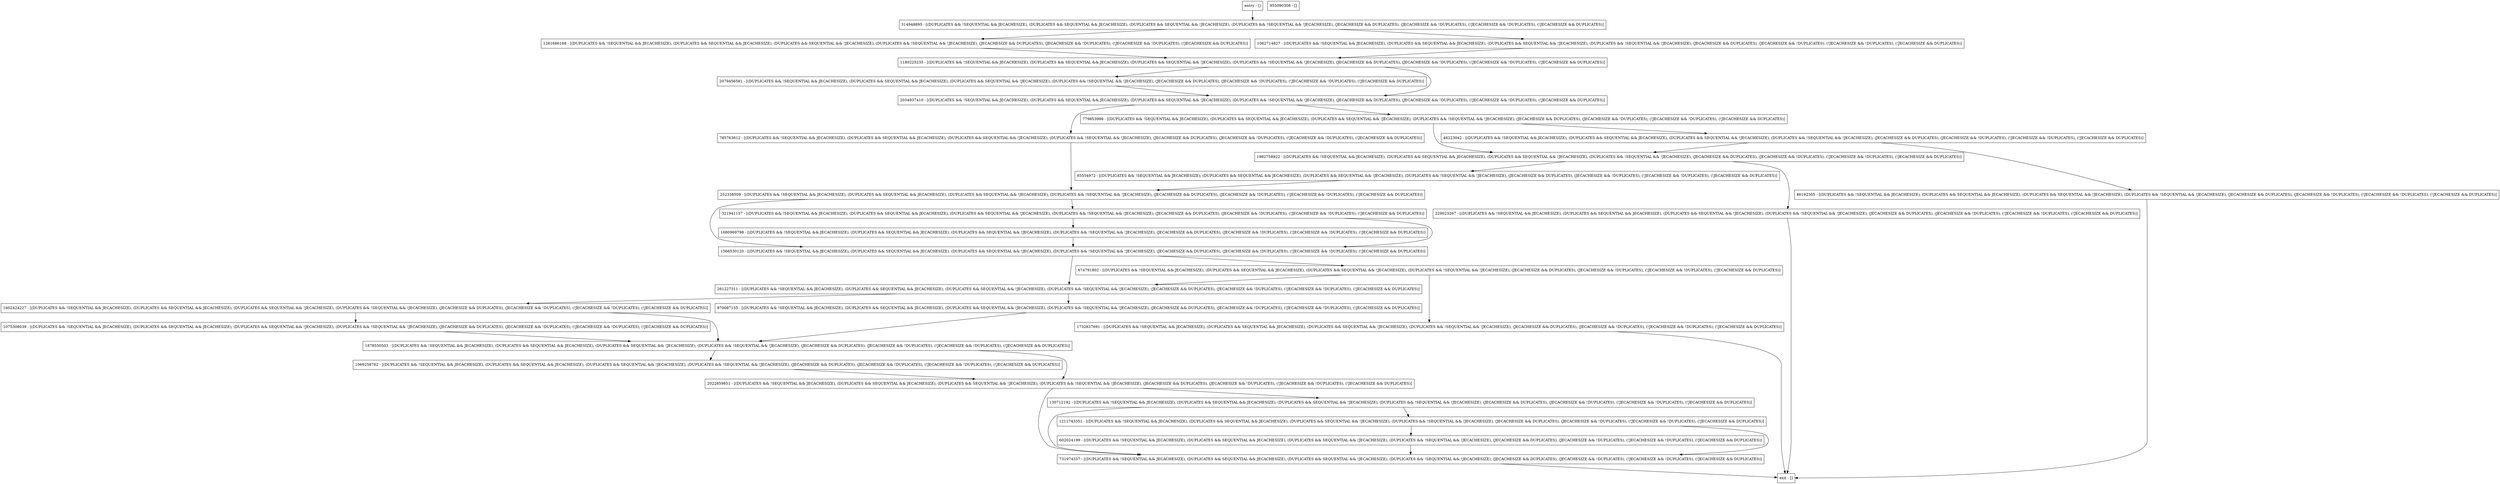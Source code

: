 digraph insertRecordInternal {
node [shape=record];
2022859851 [label="2022859851 - [(DUPLICATES && !SEQUENTIAL && JECACHESIZE), (DUPLICATES && SEQUENTIAL && JECACHESIZE), (DUPLICATES && SEQUENTIAL && !JECACHESIZE), (DUPLICATES && !SEQUENTIAL && !JECACHESIZE), (JECACHESIZE && DUPLICATES), (JECACHESIZE && !DUPLICATES), (!JECACHESIZE && !DUPLICATES), (!JECACHESIZE && DUPLICATES)]"];
130712192 [label="130712192 - [(DUPLICATES && !SEQUENTIAL && JECACHESIZE), (DUPLICATES && SEQUENTIAL && JECACHESIZE), (DUPLICATES && SEQUENTIAL && !JECACHESIZE), (DUPLICATES && !SEQUENTIAL && !JECACHESIZE), (JECACHESIZE && DUPLICATES), (JECACHESIZE && !DUPLICATES), (!JECACHESIZE && !DUPLICATES), (!JECACHESIZE && DUPLICATES)]"];
86192305 [label="86192305 - [(DUPLICATES && !SEQUENTIAL && JECACHESIZE), (DUPLICATES && SEQUENTIAL && JECACHESIZE), (DUPLICATES && SEQUENTIAL && !JECACHESIZE), (DUPLICATES && !SEQUENTIAL && !JECACHESIZE), (JECACHESIZE && DUPLICATES), (JECACHESIZE && !DUPLICATES), (!JECACHESIZE && !DUPLICATES), (!JECACHESIZE && DUPLICATES)]"];
1878550503 [label="1878550503 - [(DUPLICATES && !SEQUENTIAL && JECACHESIZE), (DUPLICATES && SEQUENTIAL && JECACHESIZE), (DUPLICATES && SEQUENTIAL && !JECACHESIZE), (DUPLICATES && !SEQUENTIAL && !JECACHESIZE), (JECACHESIZE && DUPLICATES), (JECACHESIZE && !DUPLICATES), (!JECACHESIZE && !DUPLICATES), (!JECACHESIZE && DUPLICATES)]"];
229023267 [label="229023267 - [(DUPLICATES && !SEQUENTIAL && JECACHESIZE), (DUPLICATES && SEQUENTIAL && JECACHESIZE), (DUPLICATES && SEQUENTIAL && !JECACHESIZE), (DUPLICATES && !SEQUENTIAL && !JECACHESIZE), (JECACHESIZE && DUPLICATES), (JECACHESIZE && !DUPLICATES), (!JECACHESIZE && !DUPLICATES), (!JECACHESIZE && DUPLICATES)]"];
870087155 [label="870087155 - [(DUPLICATES && !SEQUENTIAL && JECACHESIZE), (DUPLICATES && SEQUENTIAL && JECACHESIZE), (DUPLICATES && SEQUENTIAL && !JECACHESIZE), (DUPLICATES && !SEQUENTIAL && !JECACHESIZE), (JECACHESIZE && DUPLICATES), (JECACHESIZE && !DUPLICATES), (!JECACHESIZE && !DUPLICATES), (!JECACHESIZE && DUPLICATES)]"];
2079456581 [label="2079456581 - [(DUPLICATES && !SEQUENTIAL && JECACHESIZE), (DUPLICATES && SEQUENTIAL && JECACHESIZE), (DUPLICATES && SEQUENTIAL && !JECACHESIZE), (DUPLICATES && !SEQUENTIAL && !JECACHESIZE), (JECACHESIZE && DUPLICATES), (JECACHESIZE && !DUPLICATES), (!JECACHESIZE && !DUPLICATES), (!JECACHESIZE && DUPLICATES)]"];
1261686168 [label="1261686168 - [(DUPLICATES && !SEQUENTIAL && JECACHESIZE), (DUPLICATES && SEQUENTIAL && JECACHESIZE), (DUPLICATES && SEQUENTIAL && !JECACHESIZE), (DUPLICATES && !SEQUENTIAL && !JECACHESIZE), (JECACHESIZE && DUPLICATES), (JECACHESIZE && !DUPLICATES), (!JECACHESIZE && !DUPLICATES), (!JECACHESIZE && DUPLICATES)]"];
955090308 [label="955090308 - []"];
2034937410 [label="2034937410 - [(DUPLICATES && !SEQUENTIAL && JECACHESIZE), (DUPLICATES && SEQUENTIAL && JECACHESIZE), (DUPLICATES && SEQUENTIAL && !JECACHESIZE), (DUPLICATES && !SEQUENTIAL && !JECACHESIZE), (JECACHESIZE && DUPLICATES), (JECACHESIZE && !DUPLICATES), (!JECACHESIZE && !DUPLICATES), (!JECACHESIZE && DUPLICATES)]"];
1075308039 [label="1075308039 - [(DUPLICATES && !SEQUENTIAL && JECACHESIZE), (DUPLICATES && SEQUENTIAL && JECACHESIZE), (DUPLICATES && SEQUENTIAL && !JECACHESIZE), (DUPLICATES && !SEQUENTIAL && !JECACHESIZE), (JECACHESIZE && DUPLICATES), (JECACHESIZE && !DUPLICATES), (!JECACHESIZE && !DUPLICATES), (!JECACHESIZE && DUPLICATES)]"];
785763812 [label="785763812 - [(DUPLICATES && !SEQUENTIAL && JECACHESIZE), (DUPLICATES && SEQUENTIAL && JECACHESIZE), (DUPLICATES && SEQUENTIAL && !JECACHESIZE), (DUPLICATES && !SEQUENTIAL && !JECACHESIZE), (JECACHESIZE && DUPLICATES), (JECACHESIZE && !DUPLICATES), (!JECACHESIZE && !DUPLICATES), (!JECACHESIZE && DUPLICATES)]"];
731974337 [label="731974337 - [(DUPLICATES && !SEQUENTIAL && JECACHESIZE), (DUPLICATES && SEQUENTIAL && JECACHESIZE), (DUPLICATES && SEQUENTIAL && !JECACHESIZE), (DUPLICATES && !SEQUENTIAL && !JECACHESIZE), (JECACHESIZE && DUPLICATES), (JECACHESIZE && !DUPLICATES), (!JECACHESIZE && !DUPLICATES), (!JECACHESIZE && DUPLICATES)]"];
252338509 [label="252338509 - [(DUPLICATES && !SEQUENTIAL && JECACHESIZE), (DUPLICATES && SEQUENTIAL && JECACHESIZE), (DUPLICATES && SEQUENTIAL && !JECACHESIZE), (DUPLICATES && !SEQUENTIAL && !JECACHESIZE), (JECACHESIZE && DUPLICATES), (JECACHESIZE && !DUPLICATES), (!JECACHESIZE && !DUPLICATES), (!JECACHESIZE && DUPLICATES)]"];
1180225235 [label="1180225235 - [(DUPLICATES && !SEQUENTIAL && JECACHESIZE), (DUPLICATES && SEQUENTIAL && JECACHESIZE), (DUPLICATES && SEQUENTIAL && !JECACHESIZE), (DUPLICATES && !SEQUENTIAL && !JECACHESIZE), (JECACHESIZE && DUPLICATES), (JECACHESIZE && !DUPLICATES), (!JECACHESIZE && !DUPLICATES), (!JECACHESIZE && DUPLICATES)]"];
85554972 [label="85554972 - [(DUPLICATES && !SEQUENTIAL && JECACHESIZE), (DUPLICATES && SEQUENTIAL && JECACHESIZE), (DUPLICATES && SEQUENTIAL && !JECACHESIZE), (DUPLICATES && !SEQUENTIAL && !JECACHESIZE), (JECACHESIZE && DUPLICATES), (JECACHESIZE && !DUPLICATES), (!JECACHESIZE && !DUPLICATES), (!JECACHESIZE && DUPLICATES)]"];
1069258762 [label="1069258762 - [(DUPLICATES && !SEQUENTIAL && JECACHESIZE), (DUPLICATES && SEQUENTIAL && JECACHESIZE), (DUPLICATES && SEQUENTIAL && !JECACHESIZE), (DUPLICATES && !SEQUENTIAL && !JECACHESIZE), (JECACHESIZE && DUPLICATES), (JECACHESIZE && !DUPLICATES), (!JECACHESIZE && !DUPLICATES), (!JECACHESIZE && DUPLICATES)]"];
1566530120 [label="1566530120 - [(DUPLICATES && !SEQUENTIAL && JECACHESIZE), (DUPLICATES && SEQUENTIAL && JECACHESIZE), (DUPLICATES && SEQUENTIAL && !JECACHESIZE), (DUPLICATES && !SEQUENTIAL && !JECACHESIZE), (JECACHESIZE && DUPLICATES), (JECACHESIZE && !DUPLICATES), (!JECACHESIZE && !DUPLICATES), (!JECACHESIZE && DUPLICATES)]"];
46223042 [label="46223042 - [(DUPLICATES && !SEQUENTIAL && JECACHESIZE), (DUPLICATES && SEQUENTIAL && JECACHESIZE), (DUPLICATES && SEQUENTIAL && !JECACHESIZE), (DUPLICATES && !SEQUENTIAL && !JECACHESIZE), (JECACHESIZE && DUPLICATES), (JECACHESIZE && !DUPLICATES), (!JECACHESIZE && !DUPLICATES), (!JECACHESIZE && DUPLICATES)]"];
1982758922 [label="1982758922 - [(DUPLICATES && !SEQUENTIAL && JECACHESIZE), (DUPLICATES && SEQUENTIAL && JECACHESIZE), (DUPLICATES && SEQUENTIAL && !JECACHESIZE), (DUPLICATES && !SEQUENTIAL && !JECACHESIZE), (JECACHESIZE && DUPLICATES), (JECACHESIZE && !DUPLICATES), (!JECACHESIZE && !DUPLICATES), (!JECACHESIZE && DUPLICATES)]"];
321941157 [label="321941157 - [(DUPLICATES && !SEQUENTIAL && JECACHESIZE), (DUPLICATES && SEQUENTIAL && JECACHESIZE), (DUPLICATES && SEQUENTIAL && !JECACHESIZE), (DUPLICATES && !SEQUENTIAL && !JECACHESIZE), (JECACHESIZE && DUPLICATES), (JECACHESIZE && !DUPLICATES), (!JECACHESIZE && !DUPLICATES), (!JECACHESIZE && DUPLICATES)]"];
1602424227 [label="1602424227 - [(DUPLICATES && !SEQUENTIAL && JECACHESIZE), (DUPLICATES && SEQUENTIAL && JECACHESIZE), (DUPLICATES && SEQUENTIAL && !JECACHESIZE), (DUPLICATES && !SEQUENTIAL && !JECACHESIZE), (JECACHESIZE && DUPLICATES), (JECACHESIZE && !DUPLICATES), (!JECACHESIZE && !DUPLICATES), (!JECACHESIZE && DUPLICATES)]"];
entry [label="entry - []"];
exit [label="exit - []"];
779853998 [label="779853998 - [(DUPLICATES && !SEQUENTIAL && JECACHESIZE), (DUPLICATES && SEQUENTIAL && JECACHESIZE), (DUPLICATES && SEQUENTIAL && !JECACHESIZE), (DUPLICATES && !SEQUENTIAL && !JECACHESIZE), (JECACHESIZE && DUPLICATES), (JECACHESIZE && !DUPLICATES), (!JECACHESIZE && !DUPLICATES), (!JECACHESIZE && DUPLICATES)]"];
261227311 [label="261227311 - [(DUPLICATES && !SEQUENTIAL && JECACHESIZE), (DUPLICATES && SEQUENTIAL && JECACHESIZE), (DUPLICATES && SEQUENTIAL && !JECACHESIZE), (DUPLICATES && !SEQUENTIAL && !JECACHESIZE), (JECACHESIZE && DUPLICATES), (JECACHESIZE && !DUPLICATES), (!JECACHESIZE && !DUPLICATES), (!JECACHESIZE && DUPLICATES)]"];
1680969798 [label="1680969798 - [(DUPLICATES && !SEQUENTIAL && JECACHESIZE), (DUPLICATES && SEQUENTIAL && JECACHESIZE), (DUPLICATES && SEQUENTIAL && !JECACHESIZE), (DUPLICATES && !SEQUENTIAL && !JECACHESIZE), (JECACHESIZE && DUPLICATES), (JECACHESIZE && !DUPLICATES), (!JECACHESIZE && !DUPLICATES), (!JECACHESIZE && DUPLICATES)]"];
314948895 [label="314948895 - [(DUPLICATES && !SEQUENTIAL && JECACHESIZE), (DUPLICATES && SEQUENTIAL && JECACHESIZE), (DUPLICATES && SEQUENTIAL && !JECACHESIZE), (DUPLICATES && !SEQUENTIAL && !JECACHESIZE), (JECACHESIZE && DUPLICATES), (JECACHESIZE && !DUPLICATES), (!JECACHESIZE && !DUPLICATES), (!JECACHESIZE && DUPLICATES)]"];
674791802 [label="674791802 - [(DUPLICATES && !SEQUENTIAL && JECACHESIZE), (DUPLICATES && SEQUENTIAL && JECACHESIZE), (DUPLICATES && SEQUENTIAL && !JECACHESIZE), (DUPLICATES && !SEQUENTIAL && !JECACHESIZE), (JECACHESIZE && DUPLICATES), (JECACHESIZE && !DUPLICATES), (!JECACHESIZE && !DUPLICATES), (!JECACHESIZE && DUPLICATES)]"];
602024199 [label="602024199 - [(DUPLICATES && !SEQUENTIAL && JECACHESIZE), (DUPLICATES && SEQUENTIAL && JECACHESIZE), (DUPLICATES && SEQUENTIAL && !JECACHESIZE), (DUPLICATES && !SEQUENTIAL && !JECACHESIZE), (JECACHESIZE && DUPLICATES), (JECACHESIZE && !DUPLICATES), (!JECACHESIZE && !DUPLICATES), (!JECACHESIZE && DUPLICATES)]"];
1732837691 [label="1732837691 - [(DUPLICATES && !SEQUENTIAL && JECACHESIZE), (DUPLICATES && SEQUENTIAL && JECACHESIZE), (DUPLICATES && SEQUENTIAL && !JECACHESIZE), (DUPLICATES && !SEQUENTIAL && !JECACHESIZE), (JECACHESIZE && DUPLICATES), (JECACHESIZE && !DUPLICATES), (!JECACHESIZE && !DUPLICATES), (!JECACHESIZE && DUPLICATES)]"];
1211743351 [label="1211743351 - [(DUPLICATES && !SEQUENTIAL && JECACHESIZE), (DUPLICATES && SEQUENTIAL && JECACHESIZE), (DUPLICATES && SEQUENTIAL && !JECACHESIZE), (DUPLICATES && !SEQUENTIAL && !JECACHESIZE), (JECACHESIZE && DUPLICATES), (JECACHESIZE && !DUPLICATES), (!JECACHESIZE && !DUPLICATES), (!JECACHESIZE && DUPLICATES)]"];
1062714827 [label="1062714827 - [(DUPLICATES && !SEQUENTIAL && JECACHESIZE), (DUPLICATES && SEQUENTIAL && JECACHESIZE), (DUPLICATES && SEQUENTIAL && !JECACHESIZE), (DUPLICATES && !SEQUENTIAL && !JECACHESIZE), (JECACHESIZE && DUPLICATES), (JECACHESIZE && !DUPLICATES), (!JECACHESIZE && !DUPLICATES), (!JECACHESIZE && DUPLICATES)]"];
entry;
exit;
2022859851 -> 731974337;
2022859851 -> 130712192;
130712192 -> 731974337;
130712192 -> 1211743351;
86192305 -> exit;
1878550503 -> 2022859851;
1878550503 -> 1069258762;
229023267 -> exit;
870087155 -> 1878550503;
2079456581 -> 2034937410;
1261686168 -> 1180225235;
2034937410 -> 779853998;
2034937410 -> 785763812;
1075308039 -> 1878550503;
785763812 -> 252338509;
731974337 -> exit;
252338509 -> 321941157;
252338509 -> 1566530120;
1180225235 -> 2079456581;
1180225235 -> 2034937410;
85554972 -> 252338509;
1069258762 -> 2022859851;
1566530120 -> 261227311;
1566530120 -> 674791802;
46223042 -> 1982758922;
46223042 -> 86192305;
1982758922 -> 229023267;
1982758922 -> 85554972;
321941157 -> 1680969798;
321941157 -> 1566530120;
1602424227 -> 1878550503;
1602424227 -> 1075308039;
entry -> 314948895;
779853998 -> 46223042;
779853998 -> 1982758922;
261227311 -> 870087155;
261227311 -> 1602424227;
1680969798 -> 1566530120;
314948895 -> 1261686168;
314948895 -> 1062714827;
674791802 -> 261227311;
674791802 -> 1732837691;
602024199 -> 731974337;
1732837691 -> exit;
1211743351 -> 731974337;
1211743351 -> 602024199;
1062714827 -> 1180225235;
}
